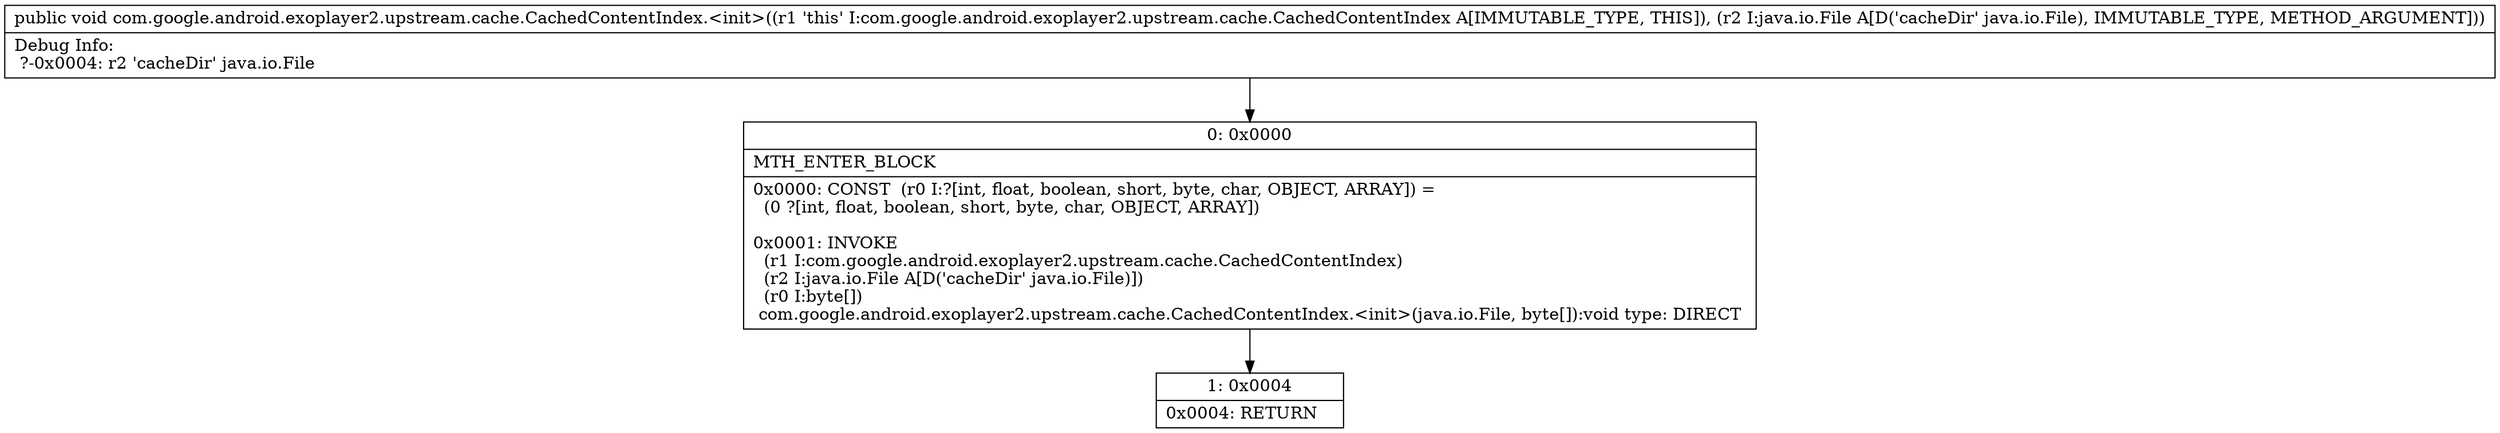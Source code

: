digraph "CFG forcom.google.android.exoplayer2.upstream.cache.CachedContentIndex.\<init\>(Ljava\/io\/File;)V" {
Node_0 [shape=record,label="{0\:\ 0x0000|MTH_ENTER_BLOCK\l|0x0000: CONST  (r0 I:?[int, float, boolean, short, byte, char, OBJECT, ARRAY]) = \l  (0 ?[int, float, boolean, short, byte, char, OBJECT, ARRAY])\l \l0x0001: INVOKE  \l  (r1 I:com.google.android.exoplayer2.upstream.cache.CachedContentIndex)\l  (r2 I:java.io.File A[D('cacheDir' java.io.File)])\l  (r0 I:byte[])\l com.google.android.exoplayer2.upstream.cache.CachedContentIndex.\<init\>(java.io.File, byte[]):void type: DIRECT \l}"];
Node_1 [shape=record,label="{1\:\ 0x0004|0x0004: RETURN   \l}"];
MethodNode[shape=record,label="{public void com.google.android.exoplayer2.upstream.cache.CachedContentIndex.\<init\>((r1 'this' I:com.google.android.exoplayer2.upstream.cache.CachedContentIndex A[IMMUTABLE_TYPE, THIS]), (r2 I:java.io.File A[D('cacheDir' java.io.File), IMMUTABLE_TYPE, METHOD_ARGUMENT]))  | Debug Info:\l  ?\-0x0004: r2 'cacheDir' java.io.File\l}"];
MethodNode -> Node_0;
Node_0 -> Node_1;
}

